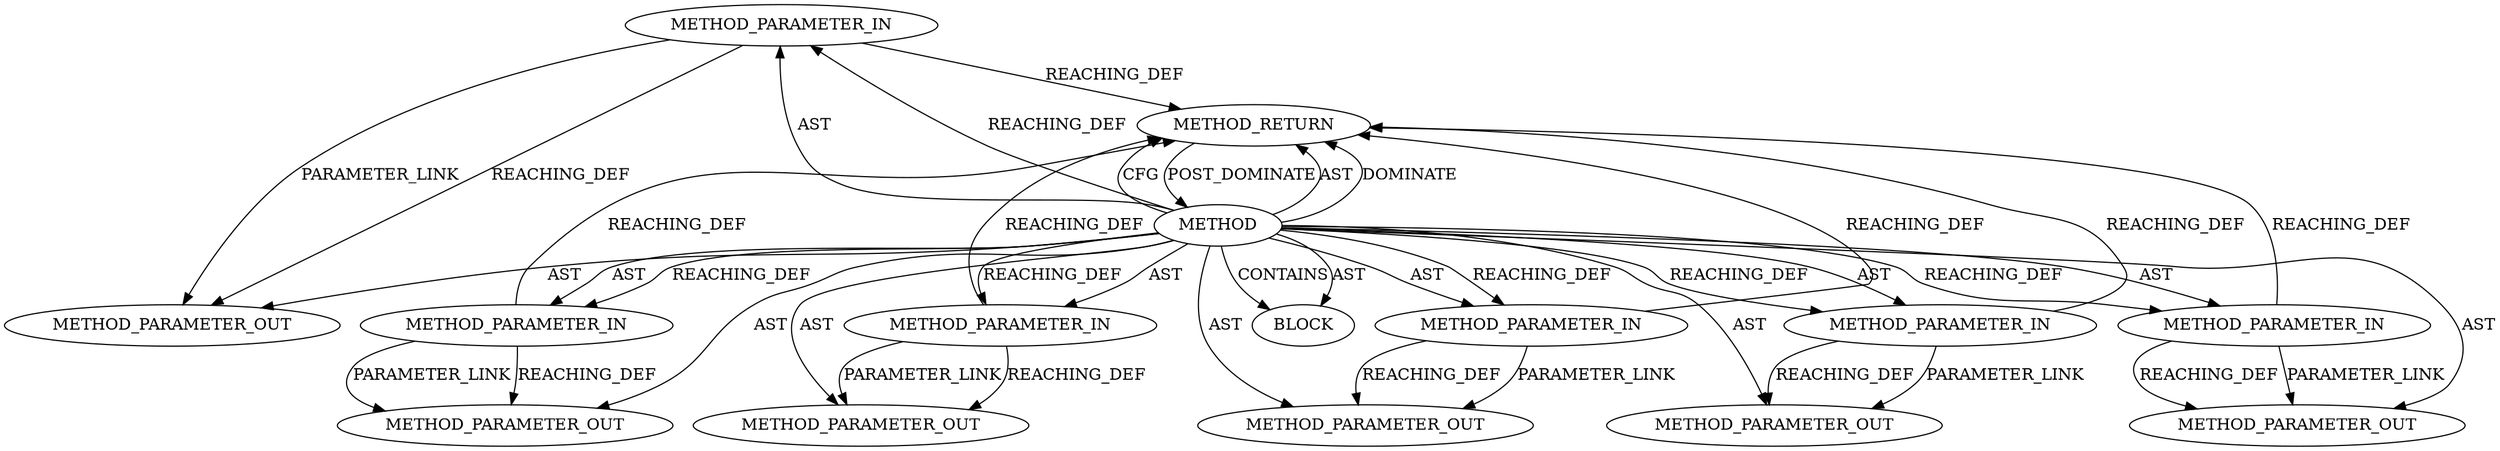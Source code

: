 digraph {
  25162 [label=METHOD_PARAMETER_IN ORDER=2 CODE="p2" IS_VARIADIC=false TYPE_FULL_NAME="ANY" EVALUATION_STRATEGY="BY_VALUE" INDEX=2 NAME="p2"]
  27068 [label=METHOD_PARAMETER_OUT ORDER=1 CODE="p1" IS_VARIADIC=false TYPE_FULL_NAME="ANY" EVALUATION_STRATEGY="BY_VALUE" INDEX=1 NAME="p1"]
  27069 [label=METHOD_PARAMETER_OUT ORDER=2 CODE="p2" IS_VARIADIC=false TYPE_FULL_NAME="ANY" EVALUATION_STRATEGY="BY_VALUE" INDEX=2 NAME="p2"]
  25166 [label=METHOD_PARAMETER_IN ORDER=6 CODE="p6" IS_VARIADIC=false TYPE_FULL_NAME="ANY" EVALUATION_STRATEGY="BY_VALUE" INDEX=6 NAME="p6"]
  27071 [label=METHOD_PARAMETER_OUT ORDER=4 CODE="p4" IS_VARIADIC=false TYPE_FULL_NAME="ANY" EVALUATION_STRATEGY="BY_VALUE" INDEX=4 NAME="p4"]
  25160 [label=METHOD AST_PARENT_TYPE="NAMESPACE_BLOCK" AST_PARENT_FULL_NAME="<global>" ORDER=0 CODE="<empty>" FULL_NAME="s->method->ssl_get_message" IS_EXTERNAL=true FILENAME="<empty>" SIGNATURE="" NAME="s->method->ssl_get_message"]
  27072 [label=METHOD_PARAMETER_OUT ORDER=5 CODE="p5" IS_VARIADIC=false TYPE_FULL_NAME="ANY" EVALUATION_STRATEGY="BY_VALUE" INDEX=5 NAME="p5"]
  25168 [label=METHOD_RETURN ORDER=2 CODE="RET" TYPE_FULL_NAME="ANY" EVALUATION_STRATEGY="BY_VALUE"]
  27073 [label=METHOD_PARAMETER_OUT ORDER=6 CODE="p6" IS_VARIADIC=false TYPE_FULL_NAME="ANY" EVALUATION_STRATEGY="BY_VALUE" INDEX=6 NAME="p6"]
  25163 [label=METHOD_PARAMETER_IN ORDER=3 CODE="p3" IS_VARIADIC=false TYPE_FULL_NAME="ANY" EVALUATION_STRATEGY="BY_VALUE" INDEX=3 NAME="p3"]
  27070 [label=METHOD_PARAMETER_OUT ORDER=3 CODE="p3" IS_VARIADIC=false TYPE_FULL_NAME="ANY" EVALUATION_STRATEGY="BY_VALUE" INDEX=3 NAME="p3"]
  25164 [label=METHOD_PARAMETER_IN ORDER=4 CODE="p4" IS_VARIADIC=false TYPE_FULL_NAME="ANY" EVALUATION_STRATEGY="BY_VALUE" INDEX=4 NAME="p4"]
  25165 [label=METHOD_PARAMETER_IN ORDER=5 CODE="p5" IS_VARIADIC=false TYPE_FULL_NAME="ANY" EVALUATION_STRATEGY="BY_VALUE" INDEX=5 NAME="p5"]
  25161 [label=METHOD_PARAMETER_IN ORDER=1 CODE="p1" IS_VARIADIC=false TYPE_FULL_NAME="ANY" EVALUATION_STRATEGY="BY_VALUE" INDEX=1 NAME="p1"]
  25167 [label=BLOCK ORDER=1 ARGUMENT_INDEX=1 CODE="<empty>" TYPE_FULL_NAME="ANY"]
  25164 -> 27071 [label=PARAMETER_LINK ]
  25160 -> 25163 [label=AST ]
  25160 -> 25165 [label=REACHING_DEF VARIABLE=""]
  25160 -> 27071 [label=AST ]
  25160 -> 25167 [label=CONTAINS ]
  25160 -> 25166 [label=REACHING_DEF VARIABLE=""]
  25166 -> 27073 [label=PARAMETER_LINK ]
  25168 -> 25160 [label=POST_DOMINATE ]
  25160 -> 25163 [label=REACHING_DEF VARIABLE=""]
  25166 -> 27073 [label=REACHING_DEF VARIABLE="p6"]
  25163 -> 25168 [label=REACHING_DEF VARIABLE="p3"]
  25162 -> 27069 [label=REACHING_DEF VARIABLE="p2"]
  25160 -> 27069 [label=AST ]
  25160 -> 27072 [label=AST ]
  25160 -> 25164 [label=REACHING_DEF VARIABLE=""]
  25164 -> 25168 [label=REACHING_DEF VARIABLE="p4"]
  25163 -> 27070 [label=REACHING_DEF VARIABLE="p3"]
  25160 -> 25164 [label=AST ]
  25160 -> 25162 [label=AST ]
  25162 -> 27069 [label=PARAMETER_LINK ]
  25160 -> 25168 [label=AST ]
  25160 -> 27070 [label=AST ]
  25160 -> 25161 [label=REACHING_DEF VARIABLE=""]
  25160 -> 25165 [label=AST ]
  25161 -> 25168 [label=REACHING_DEF VARIABLE="p1"]
  25160 -> 27073 [label=AST ]
  25165 -> 27072 [label=PARAMETER_LINK ]
  25160 -> 25162 [label=REACHING_DEF VARIABLE=""]
  25166 -> 25168 [label=REACHING_DEF VARIABLE="p6"]
  25160 -> 25161 [label=AST ]
  25165 -> 27072 [label=REACHING_DEF VARIABLE="p5"]
  25163 -> 27070 [label=PARAMETER_LINK ]
  25160 -> 25166 [label=AST ]
  25160 -> 25167 [label=AST ]
  25160 -> 25168 [label=DOMINATE ]
  25160 -> 25168 [label=CFG ]
  25165 -> 25168 [label=REACHING_DEF VARIABLE="p5"]
  25160 -> 27068 [label=AST ]
  25161 -> 27068 [label=REACHING_DEF VARIABLE="p1"]
  25164 -> 27071 [label=REACHING_DEF VARIABLE="p4"]
  25162 -> 25168 [label=REACHING_DEF VARIABLE="p2"]
  25161 -> 27068 [label=PARAMETER_LINK ]
}

